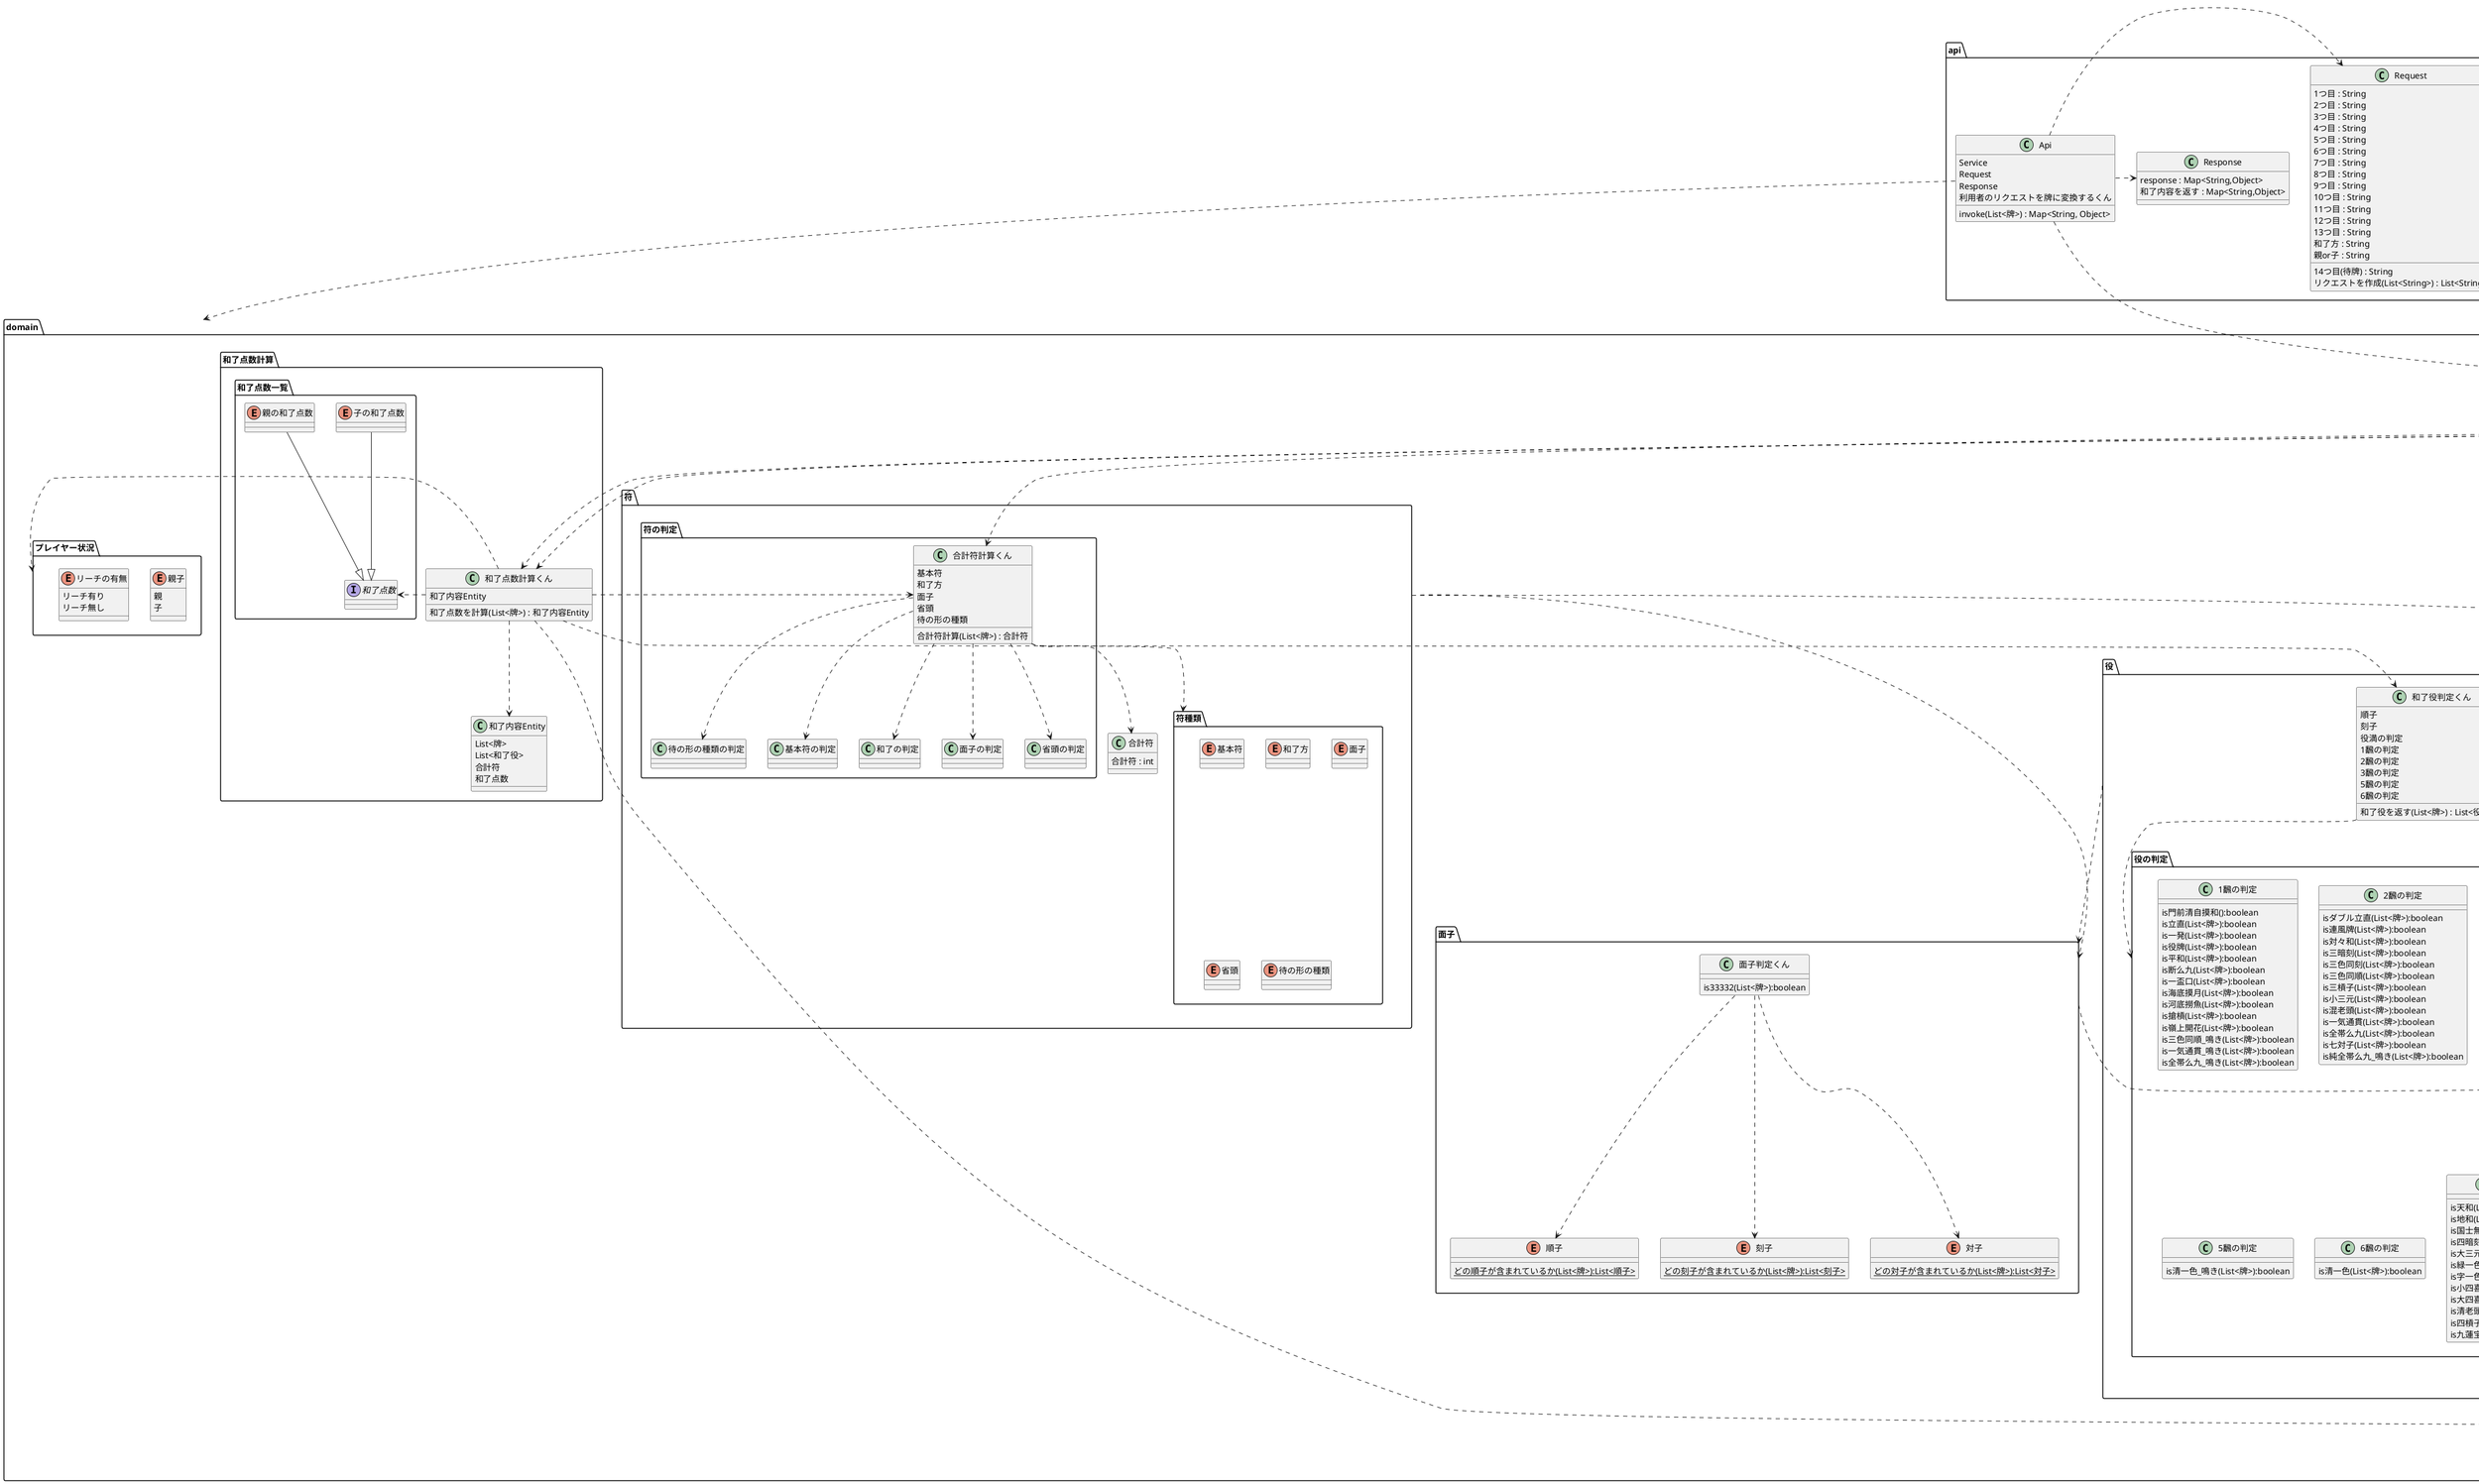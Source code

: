 @startuml
package api {
    class Api {
        Service
        Request
        Response
        利用者のリクエストを牌に変換するくん
        invoke(List<牌>) : Map<String, Object>
    }
    class Response {
        response : Map<String,Object>
        和了内容を返す : Map<String,Object>
    }
    Api .> Request
    Api .> Response

    class Request {
        1つ目 : String
        2つ目 : String
        3つ目 : String
        4つ目 : String
        5つ目 : String
        6つ目 : String
        7つ目 : String
        8つ目 : String
        9つ目 : String
        10つ目 : String
        11つ目 : String
        12つ目 : String
        13つ目 : String
        14つ目(待牌) : String
        和了方 : String
        親or子 : String
        リクエストを作成(List<String>) : List<String>
    }
}
package service{
    class Service{
        並べるくん
        合計符計算くん
        和了役判定くん
        和了点数計算くん
        + 和了点数を返す(List<牌>) : 和了内容Entity
    }
}

Api ..> Service
package domain {
    package 和了点数計算 {
        class 和了点数計算くん{
            和了内容Entity
            和了点数を計算(List<牌>) : 和了内容Entity
        }
        package 和了点数一覧{
            interface 和了点数{}
            enum 子の和了点数{}
            enum 親の和了点数{}
            子の和了点数 --|> 和了点数
            親の和了点数 --|> 和了点数
        }

        class 和了内容Entity{
            List<牌>
            List<和了役>
            合計符
            和了点数
        }
        和了点数計算くん .> 和了点数
        和了点数計算くん ..> 和了内容Entity
    }

    package 符 {
        class 合計符 {
            合計符 : int
        }

        package 符の判定{
            class 合計符計算くん{
                基本符
                和了方
                面子
                省頭
                待の形の種類
                合計符計算(List<牌>) : 合計符
            }
            class 基本符の判定{}
            class 和了の判定{}
            class 面子の判定{}
            class 省頭の判定{}
            class 待の形の種類の判定{}
        }

        package 符種類 {
            enum 基本符{}
            enum 和了方{}
            enum 面子{}
            enum 省頭{}
            enum 待の形の種類{}
        }

        合計符計算くん ..> 合計符
        合計符計算くん ..> 符種類
        合計符計算くん ..> 基本符の判定
        合計符計算くん ..> 和了の判定
        合計符計算くん ..> 面子の判定
        合計符計算くん ..> 省頭の判定
        合計符計算くん ..> 待の形の種類の判定
    }

    package 牌 {
        interface 牌interface
        class 並べるくん {
            並べたリスト : List<牌>
            牌の種類ごとに並べる(List<牌>) : List<牌>
        }
        class 利用者のリクエストを牌に変換するくん {
            リクエストコードのチェック(List<String>)) : boolean
            リクエストを牌に変換(List<Request>) : List<牌>
            牌に変換(String) : 牌
        }
        package 数牌 {

            enum 索子 {
                1索子
                2索子
                3索子
                4索子
                5索子
                6索子
                7索子
                8索子
                9索子
                牌の種類() : String
                牌の名前() : String
                牌のリクエストコード() : String
                {static} + 索子か(String) : boolean
                {static} + 索子のうちどれか(String) : 索子
                {static} + 19字牌か(牌) : boolean
            }

            enum 萬子 {
                1萬子
                2萬子
                3萬子
                4萬子
                5萬子
                6萬子
                7萬子
                8萬子
                9萬子
                牌の種類() : String
                牌の名前() : String
                牌のリクエストコード() : String
                {static} + 萬子か(String) : boolean
                {static} + 萬子のうちどれか(String) : 萬子
                {static} + 19字牌か(牌) : boolean

            }

            enum 筒子 {
                1筒子
                2筒子
                3筒子
                4筒子
                5筒子
                6筒子
                7筒子
                8筒子
                9筒子
                牌の種類() : String
                牌の名前() : String
                牌のリクエストコード() : String
                {static} + 萬子か(String) : boolean
                {static} + 萬子のうちどれか(String) : 萬子
                {static} + 19字牌か(牌) : boolean

            }
        }

        package 字牌 {

            enum 三元牌 {
                白
                發
                中
                牌の種類() : String
                牌の名前() : String
                牌のリクエストコード() : String
                {static} + 三元牌か(String) : boolean
                {static} + 三元牌のうちどれか(String) : 三元牌
            }

            enum 風牌 {
                東
                南
                西
                北
                牌の種類() : String
                牌の名前() : String
                牌のリクエストコード() : String
                {static} + 風牌か(String) : boolean
                {static} + 風牌のうちどれか(String) : 風牌
            }
        }
        索子 --|> 牌interface
        萬子 --|> 牌interface
        筒子 --|> 牌interface
        三元牌 --|> 牌interface
        風牌 --|> 牌interface
        並べるくん ..> 牌interface
        利用者のリクエストを牌に変換するくん ..> 牌interface
    }

    package 役 {
        class 和了役判定くん {
            順子
            刻子
            役満の判定
            1飜の判定
            2飜の判定
            3飜の判定
            5飜の判定
            6飜の判定
            和了役を返す(List<牌>) : List<役一覧>
        }
        和了役判定くん ..> 役の判定

        package 役の判定 {
            class 1飜の判定 {
                is門前清自摸和():boolean
                is立直(List<牌>):boolean
                is一発(List<牌>):boolean
                is役牌(List<牌>):boolean
                is平和(List<牌>):boolean
                is断么九(List<牌>):boolean
                is一盃口(List<牌>):boolean
                is海底摸月(List<牌>):boolean
                is河底撈魚(List<牌>):boolean
                is搶槓(List<牌>):boolean
                is嶺上開花(List<牌>):boolean
                is三色同順_鳴き(List<牌>):boolean
                is一気通貫_鳴き(List<牌>):boolean
                is全帯么九_鳴き(List<牌>):boolean
            }
            class 2飜の判定{
                isダブル立直(List<牌>):boolean
                is連風牌(List<牌>):boolean
                is対々和(List<牌>):boolean
                is三暗刻(List<牌>):boolean
                is三色同刻(List<牌>):boolean
                is三色同順(List<牌>):boolean
                is三槓子(List<牌>):boolean
                is小三元(List<牌>):boolean
                is混老頭(List<牌>):boolean
                is一気通貫(List<牌>):boolean
                is全帯么九(List<牌>):boolean
                is七対子(List<牌>):boolean
                is純全帯么九_鳴き(List<牌>):boolean
            }
            class 3飜の判定{
                is二盃口(List<牌>):boolean
                is混一色(List<牌>):boolean
                is純全帯么九(List<牌>):boolean
            }
            class 5飜の判定{
                is清一色_鳴き(List<牌>):boolean
            }
            class 6飜の判定{
                is清一色(List<牌>):boolean
            }
            class 役満の判定{
                is天和(List<牌>):boolean
                is地和(List<牌>):boolean
                is国士無双(List<牌>):boolean
                is四暗刻(List<牌>):boolean
                is大三元(List<牌>):boolean
                is緑一色(List<牌>):boolean
                is字一色(List<牌>):boolean
                is小四喜(List<牌>):boolean
                is大四喜(List<牌>):boolean
                is清老頭(List<牌>):boolean
                is四槓子(List<牌>):boolean
                is九蓮宝燈(List<牌>):boolean
            }
        }
        package 役一覧{
            enum 1飜 {
                門前清自摸和
                立直
                一発
                役牌
                平和
                断么九
                一盃口
                海底摸月
                河底撈魚
                搶槓
                嶺上開花
                三色同順_鳴き
                一気通貫_鳴き
                全帯么九_鳴き
                役名() : String
                飜数() : int
                飜数() : String
            }
            enum 2飜 {
                ダブル立直
                連風牌
                対々和
                三暗刻
                三色同刻
                三色同順
                三槓子
                小三元
                混老頭
                一気通貫
                全帯么九
                七対子
                純全帯么九_鳴き
                役名() : String
                飜数() : int
                飜数() : String
            }
            enum 3飜 {
                二盃口
                混一色
                純全帯么九
                役名() : String
                飜数() : int
                飜数() : String
            }
            enum 5飜 {
                清一色_鳴き
                役名() : String
                飜数() : int
                飜数() : String
            }
            enum 6飜 {
                清一色
                役名() : String
                飜数() : int
                飜数() : String
            }
            enum 役満 {
                天和
                地和
                国士無双
                四暗刻
                大三元
                緑一色
                字一色
                小四喜
                大四喜
                清老頭
                四槓子
                九蓮宝燈
                役名() : String
                飜数() : int
                飜数() : String
            }
        }
        和了役判定くん ..> 役一覧
    }

    package 面子 {
        class 面子判定くん{
            is33332(List<牌>):boolean
        }
        enum 順子{
            {static} どの順子が含まれているか(List<牌>):List<順子>
        }
        enum 刻子{
            {static} どの刻子が含まれているか(List<牌>):List<刻子>
        }
        enum 対子{
            {static} どの対子が含まれているか(List<牌>):List<対子>
        }

        面子判定くん..>順子
        面子判定くん..>刻子
        面子判定くん..>対子
    }

    package プレイヤー状況 {
        enum 親子{
            親
            子
        }
        enum リーチの有無{
            リーチ有り
            リーチ無し
        }
    }
    和了点数計算くん .> 合計符計算くん
    和了点数計算くん .> 和了役判定くん
    和了点数計算くん .> 牌interface
    和了点数計算くん .> プレイヤー状況
    面子 ..> 牌
    符 ...> 面子
    符 ...> 牌
    役 ..> 牌
    役 ..> 面子
}
Api ..> domain
Service ..> 和了点数計算くん
Service ..> 並べるくん
Service ..> 合計符計算くん
Service ..> 和了役判定くん
Service ..> 和了点数計算くん

@enduml
